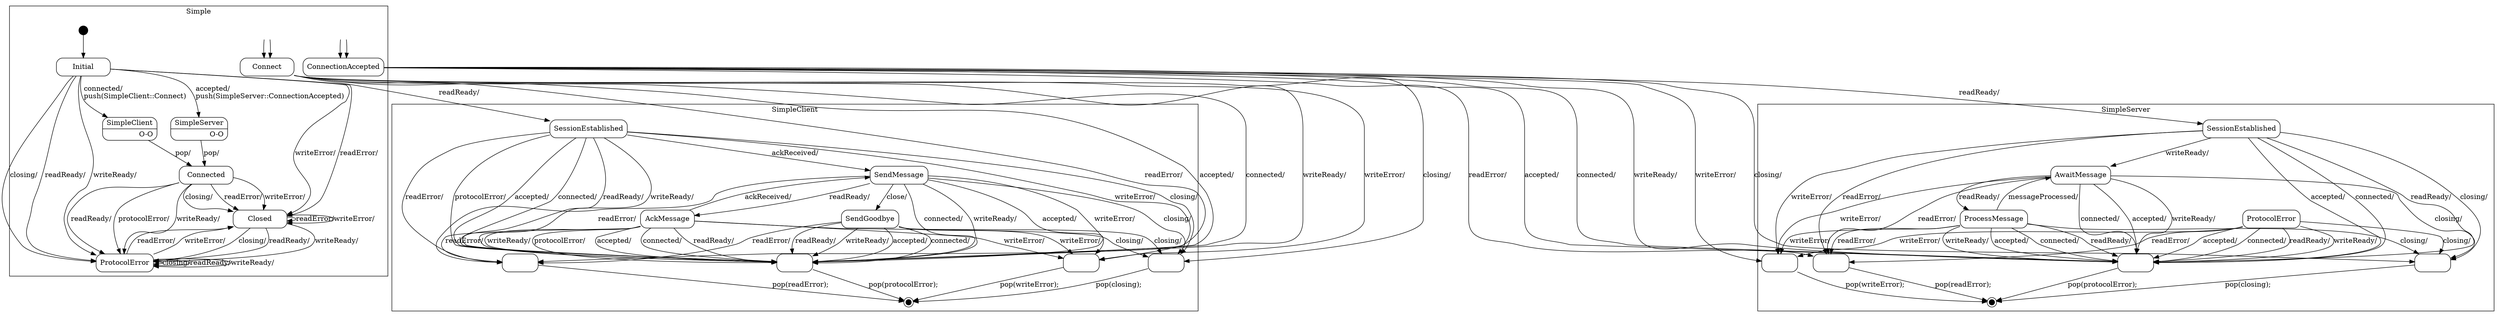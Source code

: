 digraph SimpleProtocol {

    node
        [shape=Mrecord width=1.5];

    subgraph cluster_Simple {

        label="Simple";

        //
        // States (Nodes)
        //

        "Simple::Initial"
            [label="{Initial}"];

        "Simple::Connected"
            [label="{Connected}"];

        "Simple::Closed"
            [label="{Closed}"];

        "Simple::ProtocolError"
            [label="{ProtocolError}"];

        "Simple::Connected::SimpleClient"
            [label="{SimpleClient|O-O\r}"]

        "Simple::Connected::SimpleServer"
            [label="{SimpleServer|O-O\r}"]

        "%start"
            [label="" shape=circle style=filled fillcolor=black width=0.25];

        "push(SimpleClient::Connect)"
            [label="" shape=plaintext];

        "push(SimpleServer::ConnectionAccepted)"
            [label="" shape=plaintext];

        //
        // Transitions (Edges)
        //

        "Simple::Initial" -> "Simple::Connected::SimpleServer"
            [label="accepted/\lpush(SimpleServer::ConnectionAccepted)\l"];

        "Simple::Initial" -> "Simple::Connected::SimpleClient"
            [label="connected/\lpush(SimpleClient::Connect)\l"];

        "Simple::Initial" -> "Simple::ProtocolError"
            [label="closing/\l"];

        "Simple::Initial" -> "Simple::Closed"
            [label="readError/\l"];

        "Simple::Initial" -> "Simple::Closed"
            [label="writeError/\l"];

        "Simple::Initial" -> "Simple::ProtocolError"
            [label="readReady/\l"];

        "Simple::Initial" -> "Simple::ProtocolError"
            [label="writeReady/\l"];

        "Simple::Connected" -> "Simple::ProtocolError"
            [label="protocolError/\l"];

        "Simple::Connected" -> "Simple::Closed"
            [label="closing/\l"];

        "Simple::Connected" -> "Simple::Closed"
            [label="readError/\l"];

        "Simple::Connected" -> "Simple::Closed"
            [label="writeError/\l"];

        "Simple::Connected" -> "Simple::ProtocolError"
            [label="readReady/\l"];

        "Simple::Connected" -> "Simple::ProtocolError"
            [label="writeReady/\l"];

        "Simple::Closed" -> "Simple::ProtocolError"
            [label="closing/\l"];

        "Simple::Closed" -> "Simple::Closed"
            [label="readError/\l"];

        "Simple::Closed" -> "Simple::Closed"
            [label="writeError/\l"];

        "Simple::Closed" -> "Simple::ProtocolError"
            [label="readReady/\l"];

        "Simple::Closed" -> "Simple::ProtocolError"
            [label="writeReady/\l"];

        "Simple::ProtocolError" -> "Simple::ProtocolError"
            [label="closing/\l"];

        "Simple::ProtocolError" -> "Simple::Closed"
            [label="readError/\l"];

        "Simple::ProtocolError" -> "Simple::Closed"
            [label="writeError/\l"];

        "Simple::ProtocolError" -> "Simple::ProtocolError"
            [label="readReady/\l"];

        "Simple::ProtocolError" -> "Simple::ProtocolError"
            [label="writeReady/\l"];

        "Simple::Connected::SimpleClient" -> "Simple::Connected"
            [label="pop/"]

        "Simple::Connected::SimpleServer" -> "Simple::Connected"
            [label="pop/"]

        "%start" -> "Simple::Initial"

        "push(SimpleClient::Connect)" -> "SimpleClient::Connect"
            [arrowtail=odot];

        "push(SimpleServer::ConnectionAccepted)" -> "SimpleServer::ConnectionAccepted"
            [arrowtail=odot];
    }

    subgraph cluster_SimpleClient {

        label="SimpleClient";

        //
        // States (Nodes)
        //

        "SimpleClient::Connect"
            [label="{Connect}"];

        "SimpleClient::SessionEstablished"
            [label="{SessionEstablished}"];

        "SimpleClient::SendMessage"
            [label="{SendMessage}"];

        "SimpleClient::SendGoodbye"
            [label="{SendGoodbye}"];

        "SimpleClient::AckMessage"
            [label="{AckMessage}"];

        "SimpleClient::pop(readError)"
            [label="" width=1]

        "SimpleClient::pop(protocolError)"
            [label="" width=1]

        "SimpleClient::pop(writeError)"
            [label="" width=1]

        "SimpleClient::pop(closing)"
            [label="" width=1]

        "SimpleClient::%end"
            [label="" shape=doublecircle style=filled fillcolor=black width=0.15];

        "push(SimpleClient::Connect)"
            [label="" shape=plaintext];

        //
        // Transitions (Edges)
        //

        "SimpleClient::Connect" -> "SimpleClient::SessionEstablished"
            [label="readReady/\l"];

        "SimpleClient::Connect" -> "SimpleClient::pop(protocolError)"
            [label="accepted/\l"];

        "SimpleClient::Connect" -> "SimpleClient::pop(closing)"
            [label="closing/\l"];

        "SimpleClient::Connect" -> "SimpleClient::pop(protocolError)"
            [label="connected/\l"];

        "SimpleClient::Connect" -> "SimpleClient::pop(readError)"
            [label="readError/\l"];

        "SimpleClient::Connect" -> "SimpleClient::pop(writeError)"
            [label="writeError/\l"];

        "SimpleClient::Connect" -> "SimpleClient::pop(protocolError)"
            [label="writeReady/\l"];

        "SimpleClient::SessionEstablished" -> "SimpleClient::SendMessage"
            [label="ackReceived/\l"];

        "SimpleClient::SessionEstablished" -> "SimpleClient::pop(protocolError)"
            [label="protocolError/\l"];

        "SimpleClient::SessionEstablished" -> "SimpleClient::pop(protocolError)"
            [label="accepted/\l"];

        "SimpleClient::SessionEstablished" -> "SimpleClient::pop(closing)"
            [label="closing/\l"];

        "SimpleClient::SessionEstablished" -> "SimpleClient::pop(protocolError)"
            [label="connected/\l"];

        "SimpleClient::SessionEstablished" -> "SimpleClient::pop(readError)"
            [label="readError/\l"];

        "SimpleClient::SessionEstablished" -> "SimpleClient::pop(writeError)"
            [label="writeError/\l"];

        "SimpleClient::SessionEstablished" -> "SimpleClient::pop(protocolError)"
            [label="readReady/\l"];

        "SimpleClient::SessionEstablished" -> "SimpleClient::pop(protocolError)"
            [label="writeReady/\l"];

        "SimpleClient::SendMessage" -> "SimpleClient::AckMessage"
            [label="readReady/\l"];

        "SimpleClient::SendMessage" -> "SimpleClient::SendGoodbye"
            [label="close/\l"];

        "SimpleClient::SendMessage" -> "SimpleClient::pop(protocolError)"
            [label="accepted/\l"];

        "SimpleClient::SendMessage" -> "SimpleClient::pop(closing)"
            [label="closing/\l"];

        "SimpleClient::SendMessage" -> "SimpleClient::pop(protocolError)"
            [label="connected/\l"];

        "SimpleClient::SendMessage" -> "SimpleClient::pop(readError)"
            [label="readError/\l"];

        "SimpleClient::SendMessage" -> "SimpleClient::pop(writeError)"
            [label="writeError/\l"];

        "SimpleClient::SendMessage" -> "SimpleClient::pop(protocolError)"
            [label="writeReady/\l"];

        "SimpleClient::SendGoodbye" -> "SimpleClient::pop(closing)"
            [label="closing/\l"];

        "SimpleClient::SendGoodbye" -> "SimpleClient::pop(protocolError)"
            [label="accepted/\l"];

        "SimpleClient::SendGoodbye" -> "SimpleClient::pop(protocolError)"
            [label="connected/\l"];

        "SimpleClient::SendGoodbye" -> "SimpleClient::pop(readError)"
            [label="readError/\l"];

        "SimpleClient::SendGoodbye" -> "SimpleClient::pop(writeError)"
            [label="writeError/\l"];

        "SimpleClient::SendGoodbye" -> "SimpleClient::pop(protocolError)"
            [label="readReady/\l"];

        "SimpleClient::SendGoodbye" -> "SimpleClient::pop(protocolError)"
            [label="writeReady/\l"];

        "SimpleClient::AckMessage" -> "SimpleClient::SendMessage"
            [label="ackReceived/\l"];

        "SimpleClient::AckMessage" -> "SimpleClient::pop(protocolError)"
            [label="protocolError/\l"];

        "SimpleClient::AckMessage" -> "SimpleClient::pop(protocolError)"
            [label="accepted/\l"];

        "SimpleClient::AckMessage" -> "SimpleClient::pop(closing)"
            [label="closing/\l"];

        "SimpleClient::AckMessage" -> "SimpleClient::pop(protocolError)"
            [label="connected/\l"];

        "SimpleClient::AckMessage" -> "SimpleClient::pop(readError)"
            [label="readError/\l"];

        "SimpleClient::AckMessage" -> "SimpleClient::pop(writeError)"
            [label="writeError/\l"];

        "SimpleClient::AckMessage" -> "SimpleClient::pop(protocolError)"
            [label="readReady/\l"];

        "SimpleClient::AckMessage" -> "SimpleClient::pop(protocolError)"
            [label="writeReady/\l"];

        "SimpleClient::pop(readError)" -> "SimpleClient::%end"
            [label="pop(readError);\l"];

        "SimpleClient::pop(protocolError)" -> "SimpleClient::%end"
            [label="pop(protocolError);\l"];

        "SimpleClient::pop(writeError)" -> "SimpleClient::%end"
            [label="pop(writeError);\l"];

        "SimpleClient::pop(closing)" -> "SimpleClient::%end"
            [label="pop(closing);\l"];

        "push(SimpleClient::Connect)" -> "SimpleClient::Connect"
            [arrowtail=odot];
    }

    subgraph cluster_SimpleServer {

        label="SimpleServer";

        //
        // States (Nodes)
        //

        "SimpleServer::ConnectionAccepted"
            [label="{ConnectionAccepted}"];

        "SimpleServer::SessionEstablished"
            [label="{SessionEstablished}"];

        "SimpleServer::ProcessMessage"
            [label="{ProcessMessage}"];

        "SimpleServer::AwaitMessage"
            [label="{AwaitMessage}"];

        "SimpleServer::ProtocolError"
            [label="{ProtocolError}"];

        "SimpleServer::pop(readError)"
            [label="" width=1]

        "SimpleServer::pop(protocolError)"
            [label="" width=1]

        "SimpleServer::pop(writeError)"
            [label="" width=1]

        "SimpleServer::pop(closing)"
            [label="" width=1]

        "SimpleServer::%end"
            [label="" shape=doublecircle style=filled fillcolor=black width=0.15];

        "push(SimpleServer::ConnectionAccepted)"
            [label="" shape=plaintext];

        //
        // Transitions (Edges)
        //

        "SimpleServer::ConnectionAccepted" -> "SimpleServer::SessionEstablished"
            [label="readReady/\l"];

        "SimpleServer::ConnectionAccepted" -> "SimpleServer::pop(protocolError)"
            [label="accepted/\l"];

        "SimpleServer::ConnectionAccepted" -> "SimpleServer::pop(closing)"
            [label="closing/\l"];

        "SimpleServer::ConnectionAccepted" -> "SimpleServer::pop(protocolError)"
            [label="connected/\l"];

        "SimpleServer::ConnectionAccepted" -> "SimpleServer::pop(readError)"
            [label="readError/\l"];

        "SimpleServer::ConnectionAccepted" -> "SimpleServer::pop(writeError)"
            [label="writeError/\l"];

        "SimpleServer::ConnectionAccepted" -> "SimpleServer::pop(protocolError)"
            [label="writeReady/\l"];

        "SimpleServer::SessionEstablished" -> "SimpleServer::AwaitMessage"
            [label="writeReady/\l"];

        "SimpleServer::SessionEstablished" -> "SimpleServer::pop(protocolError)"
            [label="accepted/\l"];

        "SimpleServer::SessionEstablished" -> "SimpleServer::pop(closing)"
            [label="closing/\l"];

        "SimpleServer::SessionEstablished" -> "SimpleServer::pop(protocolError)"
            [label="connected/\l"];

        "SimpleServer::SessionEstablished" -> "SimpleServer::pop(readError)"
            [label="readError/\l"];

        "SimpleServer::SessionEstablished" -> "SimpleServer::pop(writeError)"
            [label="writeError/\l"];

        "SimpleServer::SessionEstablished" -> "SimpleServer::pop(protocolError)"
            [label="readReady/\l"];

        "SimpleServer::ProcessMessage" -> "SimpleServer::AwaitMessage"
            [label="messageProcessed/\l"];

        "SimpleServer::ProcessMessage" -> "SimpleServer::pop(protocolError)"
            [label="accepted/\l"];

        "SimpleServer::ProcessMessage" -> "SimpleServer::pop(closing)"
            [label="closing/\l"];

        "SimpleServer::ProcessMessage" -> "SimpleServer::pop(protocolError)"
            [label="connected/\l"];

        "SimpleServer::ProcessMessage" -> "SimpleServer::pop(readError)"
            [label="readError/\l"];

        "SimpleServer::ProcessMessage" -> "SimpleServer::pop(writeError)"
            [label="writeError/\l"];

        "SimpleServer::ProcessMessage" -> "SimpleServer::pop(protocolError)"
            [label="readReady/\l"];

        "SimpleServer::ProcessMessage" -> "SimpleServer::pop(protocolError)"
            [label="writeReady/\l"];

        "SimpleServer::AwaitMessage" -> "SimpleServer::ProcessMessage"
            [label="readReady/\l"];

        "SimpleServer::AwaitMessage" -> "SimpleServer::pop(protocolError)"
            [label="accepted/\l"];

        "SimpleServer::AwaitMessage" -> "SimpleServer::pop(closing)"
            [label="closing/\l"];

        "SimpleServer::AwaitMessage" -> "SimpleServer::pop(protocolError)"
            [label="connected/\l"];

        "SimpleServer::AwaitMessage" -> "SimpleServer::pop(readError)"
            [label="readError/\l"];

        "SimpleServer::AwaitMessage" -> "SimpleServer::pop(writeError)"
            [label="writeError/\l"];

        "SimpleServer::AwaitMessage" -> "SimpleServer::pop(protocolError)"
            [label="writeReady/\l"];

        "SimpleServer::ProtocolError" -> "SimpleServer::pop(protocolError)"
            [label="accepted/\l"];

        "SimpleServer::ProtocolError" -> "SimpleServer::pop(closing)"
            [label="closing/\l"];

        "SimpleServer::ProtocolError" -> "SimpleServer::pop(protocolError)"
            [label="connected/\l"];

        "SimpleServer::ProtocolError" -> "SimpleServer::pop(readError)"
            [label="readError/\l"];

        "SimpleServer::ProtocolError" -> "SimpleServer::pop(writeError)"
            [label="writeError/\l"];

        "SimpleServer::ProtocolError" -> "SimpleServer::pop(protocolError)"
            [label="readReady/\l"];

        "SimpleServer::ProtocolError" -> "SimpleServer::pop(protocolError)"
            [label="writeReady/\l"];

        "SimpleServer::pop(readError)" -> "SimpleServer::%end"
            [label="pop(readError);\l"];

        "SimpleServer::pop(protocolError)" -> "SimpleServer::%end"
            [label="pop(protocolError);\l"];

        "SimpleServer::pop(writeError)" -> "SimpleServer::%end"
            [label="pop(writeError);\l"];

        "SimpleServer::pop(closing)" -> "SimpleServer::%end"
            [label="pop(closing);\l"];

        "push(SimpleServer::ConnectionAccepted)" -> "SimpleServer::ConnectionAccepted"
            [arrowtail=odot];
    }

}
